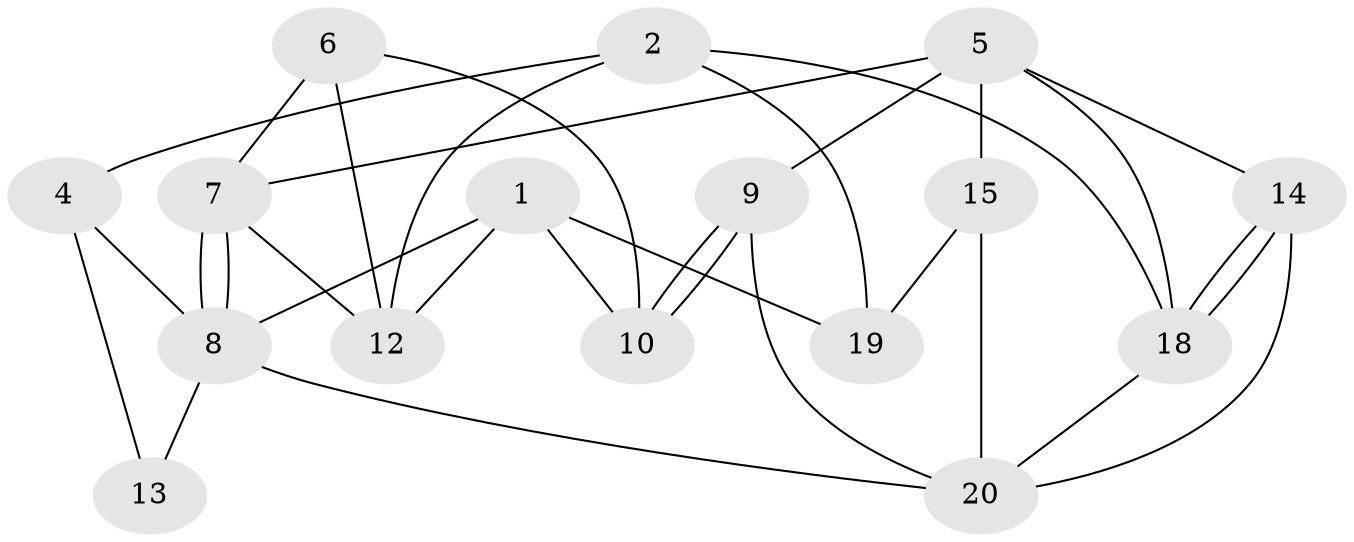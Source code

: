 // Generated by graph-tools (version 1.1) at 2025/46/02/15/25 05:46:28]
// undirected, 16 vertices, 32 edges
graph export_dot {
graph [start="1"]
  node [color=gray90,style=filled];
  1 [super="+11"];
  2 [super="+17"];
  4;
  5;
  6 [super="+16"];
  7;
  8;
  9;
  10 [super="+16"];
  12 [super="+3"];
  13 [super="+3"];
  14;
  15 [super="+11"];
  18 [super="+17"];
  19;
  20;
  1 -- 12;
  1 -- 8;
  1 -- 10;
  1 -- 19;
  2 -- 12;
  2 -- 18;
  2 -- 4;
  2 -- 19;
  4 -- 8;
  4 -- 13;
  5 -- 15;
  5 -- 18;
  5 -- 7;
  5 -- 9;
  5 -- 14;
  6 -- 7;
  6 -- 10;
  6 -- 12;
  7 -- 8;
  7 -- 8;
  7 -- 12;
  8 -- 20;
  8 -- 13;
  9 -- 10;
  9 -- 10;
  9 -- 20;
  14 -- 18;
  14 -- 18;
  14 -- 20;
  15 -- 19;
  15 -- 20;
  18 -- 20;
}
